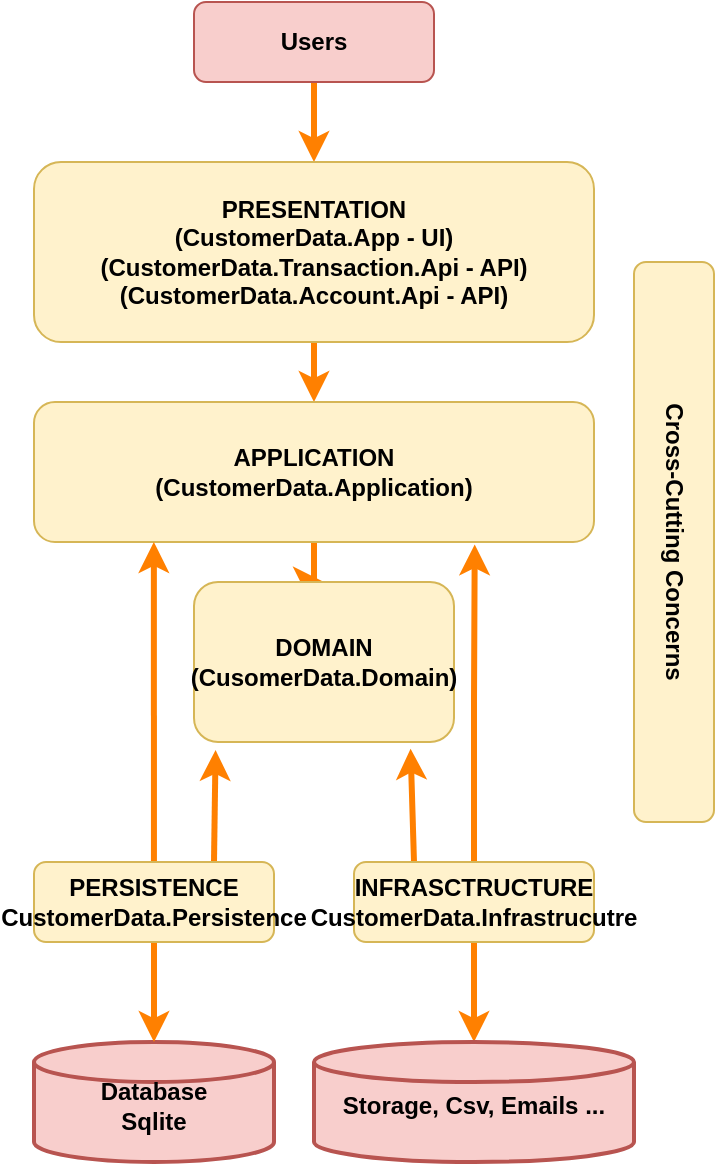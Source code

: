<mxfile version="20.5.3" type="device"><diagram id="rOsOsXzstShcfSepX0iM" name="Page-1"><mxGraphModel dx="1209" dy="642" grid="1" gridSize="10" guides="1" tooltips="1" connect="1" arrows="1" fold="1" page="1" pageScale="1" pageWidth="850" pageHeight="1100" math="0" shadow="0"><root><mxCell id="0"/><mxCell id="1" parent="0"/><mxCell id="hoIVqcJ50_7qzDen5r93-6" value="" style="edgeStyle=orthogonalEdgeStyle;rounded=0;orthogonalLoop=1;jettySize=auto;html=1;strokeWidth=3;strokeColor=#FF8000;" parent="1" source="hoIVqcJ50_7qzDen5r93-1" target="hoIVqcJ50_7qzDen5r93-2" edge="1"><mxGeometry relative="1" as="geometry"/></mxCell><mxCell id="hoIVqcJ50_7qzDen5r93-1" value="Users" style="rounded=1;whiteSpace=wrap;html=1;fontStyle=1;fillColor=#f8cecc;strokeColor=#b85450;" parent="1" vertex="1"><mxGeometry x="320" y="30" width="120" height="40" as="geometry"/></mxCell><mxCell id="hoIVqcJ50_7qzDen5r93-7" value="" style="rounded=0;orthogonalLoop=1;jettySize=auto;html=1;strokeWidth=3;strokeColor=#FF8000;" parent="1" source="hoIVqcJ50_7qzDen5r93-2" target="hoIVqcJ50_7qzDen5r93-3" edge="1"><mxGeometry relative="1" as="geometry"/></mxCell><mxCell id="hoIVqcJ50_7qzDen5r93-2" value="PRESENTATION&lt;br&gt;(CustomerData.App - UI)&lt;br&gt;(CustomerData.Transaction.Api - API)&lt;br&gt;(CustomerData.Account.Api - API)&lt;br&gt;" style="rounded=1;whiteSpace=wrap;html=1;fontStyle=1;fillColor=#fff2cc;strokeColor=#d6b656;" parent="1" vertex="1"><mxGeometry x="240" y="110" width="280" height="90" as="geometry"/></mxCell><mxCell id="hoIVqcJ50_7qzDen5r93-8" value="" style="edgeStyle=orthogonalEdgeStyle;rounded=0;orthogonalLoop=1;jettySize=auto;html=1;strokeWidth=3;strokeColor=#FF8000;" parent="1" source="hoIVqcJ50_7qzDen5r93-3" target="hoIVqcJ50_7qzDen5r93-4" edge="1"><mxGeometry relative="1" as="geometry"/></mxCell><mxCell id="hoIVqcJ50_7qzDen5r93-3" value="APPLICATION&lt;br&gt;(CustomerData.Application)" style="rounded=1;whiteSpace=wrap;html=1;fontStyle=1;fillColor=#fff2cc;strokeColor=#d6b656;" parent="1" vertex="1"><mxGeometry x="240" y="230" width="280" height="70" as="geometry"/></mxCell><mxCell id="hoIVqcJ50_7qzDen5r93-4" value="DOMAIN&lt;br&gt;(CusomerData.Domain)" style="rounded=1;whiteSpace=wrap;html=1;fontStyle=1;fillColor=#fff2cc;strokeColor=#d6b656;" parent="1" vertex="1"><mxGeometry x="320" y="320" width="130" height="80" as="geometry"/></mxCell><mxCell id="hoIVqcJ50_7qzDen5r93-5" value="Database&lt;br&gt;Sqlite" style="strokeWidth=2;html=1;shape=mxgraph.flowchart.database;whiteSpace=wrap;fontStyle=1;spacingTop=3;fillColor=#f8cecc;strokeColor=#b85450;" parent="1" vertex="1"><mxGeometry x="240" y="550" width="120" height="60" as="geometry"/></mxCell><mxCell id="hoIVqcJ50_7qzDen5r93-16" value="" style="edgeStyle=none;rounded=0;orthogonalLoop=1;jettySize=auto;html=1;strokeColor=#FF8000;strokeWidth=3;fontColor=#FF8000;" parent="1" source="hoIVqcJ50_7qzDen5r93-13" target="hoIVqcJ50_7qzDen5r93-5" edge="1"><mxGeometry relative="1" as="geometry"/></mxCell><mxCell id="hoIVqcJ50_7qzDen5r93-20" style="edgeStyle=none;rounded=0;orthogonalLoop=1;jettySize=auto;html=1;entryX=0.214;entryY=1;entryDx=0;entryDy=0;entryPerimeter=0;strokeColor=#FF8000;strokeWidth=3;fontColor=#FF8000;" parent="1" source="hoIVqcJ50_7qzDen5r93-13" target="hoIVqcJ50_7qzDen5r93-3" edge="1"><mxGeometry relative="1" as="geometry"/></mxCell><mxCell id="_qWG6JvdO8K7i4ulOOKd-1" style="rounded=0;orthogonalLoop=1;jettySize=auto;html=1;exitX=0.75;exitY=0;exitDx=0;exitDy=0;entryX=0.083;entryY=1.05;entryDx=0;entryDy=0;entryPerimeter=0;strokeWidth=3;strokeColor=#FF8000;" parent="1" source="hoIVqcJ50_7qzDen5r93-13" target="hoIVqcJ50_7qzDen5r93-4" edge="1"><mxGeometry relative="1" as="geometry"/></mxCell><mxCell id="hoIVqcJ50_7qzDen5r93-13" value="PERSISTENCE&lt;br&gt;CustomerData.Persistence" style="rounded=1;whiteSpace=wrap;html=1;fontStyle=1;fillColor=#fff2cc;strokeColor=#d6b656;" parent="1" vertex="1"><mxGeometry x="240" y="460" width="120" height="40" as="geometry"/></mxCell><mxCell id="hoIVqcJ50_7qzDen5r93-17" value="" style="edgeStyle=none;rounded=0;orthogonalLoop=1;jettySize=auto;html=1;strokeColor=#FF8000;strokeWidth=3;fontColor=#FF8000;" parent="1" source="hoIVqcJ50_7qzDen5r93-14" target="hoIVqcJ50_7qzDen5r93-15" edge="1"><mxGeometry relative="1" as="geometry"/></mxCell><mxCell id="hoIVqcJ50_7qzDen5r93-21" style="edgeStyle=none;rounded=0;orthogonalLoop=1;jettySize=auto;html=1;strokeColor=#FF8000;strokeWidth=3;fontColor=#FF8000;entryX=0.787;entryY=1.017;entryDx=0;entryDy=0;entryPerimeter=0;" parent="1" source="hoIVqcJ50_7qzDen5r93-14" edge="1" target="hoIVqcJ50_7qzDen5r93-3"><mxGeometry relative="1" as="geometry"><mxPoint x="460" y="310" as="targetPoint"/><Array as="points"><mxPoint x="460" y="380"/></Array></mxGeometry></mxCell><mxCell id="_qWG6JvdO8K7i4ulOOKd-3" style="rounded=0;orthogonalLoop=1;jettySize=auto;html=1;exitX=0.25;exitY=0;exitDx=0;exitDy=0;entryX=0.833;entryY=1.042;entryDx=0;entryDy=0;entryPerimeter=0;strokeColor=#FF8000;strokeWidth=3;" parent="1" source="hoIVqcJ50_7qzDen5r93-14" target="hoIVqcJ50_7qzDen5r93-4" edge="1"><mxGeometry relative="1" as="geometry"/></mxCell><mxCell id="hoIVqcJ50_7qzDen5r93-14" value="INFRASCTRUCTURE&lt;br&gt;CustomerData.Infrastrucutre" style="rounded=1;whiteSpace=wrap;html=1;fontStyle=1;fillColor=#fff2cc;strokeColor=#d6b656;" parent="1" vertex="1"><mxGeometry x="400" y="460" width="120" height="40" as="geometry"/></mxCell><mxCell id="hoIVqcJ50_7qzDen5r93-15" value="Storage, Csv, Emails ..." style="strokeWidth=2;html=1;shape=mxgraph.flowchart.database;whiteSpace=wrap;fontStyle=1;spacingTop=3;fillColor=#f8cecc;strokeColor=#b85450;" parent="1" vertex="1"><mxGeometry x="380" y="550" width="160" height="60" as="geometry"/></mxCell><mxCell id="hoIVqcJ50_7qzDen5r93-22" value="Cross-Cutting Concerns" style="rounded=1;whiteSpace=wrap;html=1;fontStyle=1;fillColor=#fff2cc;strokeColor=#d6b656;rotation=90;" parent="1" vertex="1"><mxGeometry x="420" y="280" width="280" height="40" as="geometry"/></mxCell></root></mxGraphModel></diagram></mxfile>